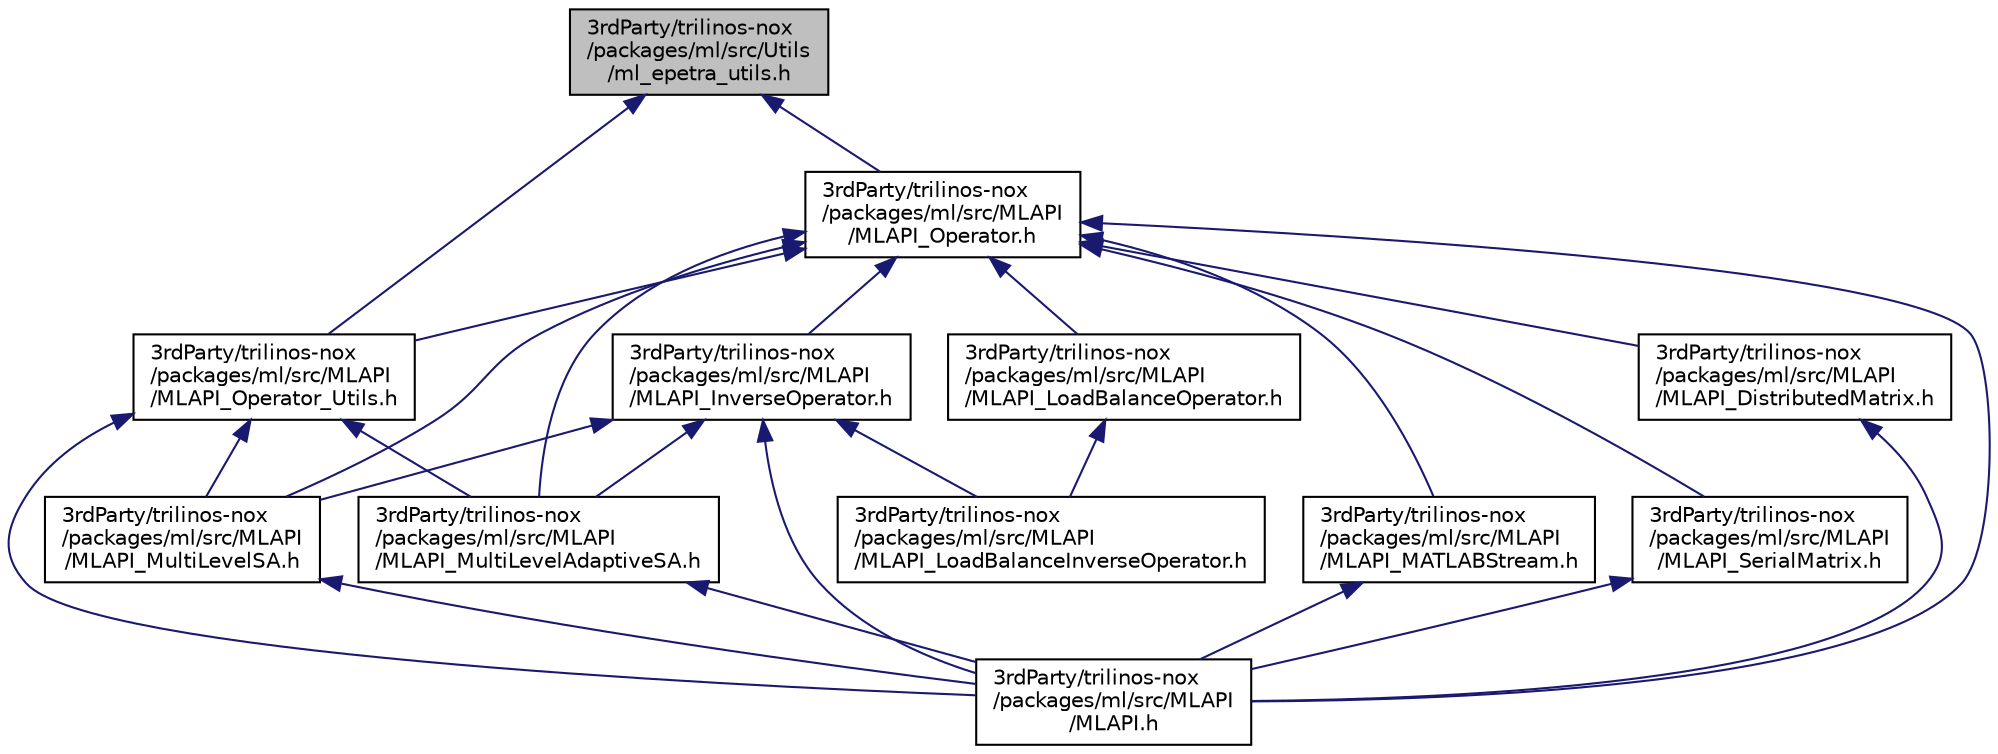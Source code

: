 digraph "3rdParty/trilinos-nox/packages/ml/src/Utils/ml_epetra_utils.h"
{
  edge [fontname="Helvetica",fontsize="10",labelfontname="Helvetica",labelfontsize="10"];
  node [fontname="Helvetica",fontsize="10",shape=record];
  Node60 [label="3rdParty/trilinos-nox\l/packages/ml/src/Utils\l/ml_epetra_utils.h",height=0.2,width=0.4,color="black", fillcolor="grey75", style="filled", fontcolor="black"];
  Node60 -> Node61 [dir="back",color="midnightblue",fontsize="10",style="solid",fontname="Helvetica"];
  Node61 [label="3rdParty/trilinos-nox\l/packages/ml/src/MLAPI\l/MLAPI_Operator.h",height=0.2,width=0.4,color="black", fillcolor="white", style="filled",URL="$da/d2e/_m_l_a_p_i___operator_8h.html",tooltip="Basic class to define operators within MLAPI. "];
  Node61 -> Node62 [dir="back",color="midnightblue",fontsize="10",style="solid",fontname="Helvetica"];
  Node62 [label="3rdParty/trilinos-nox\l/packages/ml/src/MLAPI\l/MLAPI.h",height=0.2,width=0.4,color="black", fillcolor="white", style="filled",URL="$d2/d11/_m_l_a_p_i_8h.html"];
  Node61 -> Node63 [dir="back",color="midnightblue",fontsize="10",style="solid",fontname="Helvetica"];
  Node63 [label="3rdParty/trilinos-nox\l/packages/ml/src/MLAPI\l/MLAPI_Operator_Utils.h",height=0.2,width=0.4,color="black", fillcolor="white", style="filled",URL="$d0/de3/_m_l_a_p_i___operator___utils_8h.html",tooltip="Suite of utilities for MLAPI::Operator objects. "];
  Node63 -> Node62 [dir="back",color="midnightblue",fontsize="10",style="solid",fontname="Helvetica"];
  Node63 -> Node64 [dir="back",color="midnightblue",fontsize="10",style="solid",fontname="Helvetica"];
  Node64 [label="3rdParty/trilinos-nox\l/packages/ml/src/MLAPI\l/MLAPI_MultiLevelSA.h",height=0.2,width=0.4,color="black", fillcolor="white", style="filled",URL="$d5/d66/_m_l_a_p_i___multi_level_s_a_8h.html",tooltip="Standard smoothed aggregation multilevel preconditioner. "];
  Node64 -> Node62 [dir="back",color="midnightblue",fontsize="10",style="solid",fontname="Helvetica"];
  Node63 -> Node65 [dir="back",color="midnightblue",fontsize="10",style="solid",fontname="Helvetica"];
  Node65 [label="3rdParty/trilinos-nox\l/packages/ml/src/MLAPI\l/MLAPI_MultiLevelAdaptiveSA.h",height=0.2,width=0.4,color="black", fillcolor="white", style="filled",URL="$d8/d34/_m_l_a_p_i___multi_level_adaptive_s_a_8h.html",tooltip="Adaptive smoothed aggregation preconditioner. "];
  Node65 -> Node62 [dir="back",color="midnightblue",fontsize="10",style="solid",fontname="Helvetica"];
  Node61 -> Node66 [dir="back",color="midnightblue",fontsize="10",style="solid",fontname="Helvetica"];
  Node66 [label="3rdParty/trilinos-nox\l/packages/ml/src/MLAPI\l/MLAPI_InverseOperator.h",height=0.2,width=0.4,color="black", fillcolor="white", style="filled",URL="$da/d94/_m_l_a_p_i___inverse_operator_8h.html",tooltip="Base class for smoothers and coarse solvers. "];
  Node66 -> Node62 [dir="back",color="midnightblue",fontsize="10",style="solid",fontname="Helvetica"];
  Node66 -> Node64 [dir="back",color="midnightblue",fontsize="10",style="solid",fontname="Helvetica"];
  Node66 -> Node65 [dir="back",color="midnightblue",fontsize="10",style="solid",fontname="Helvetica"];
  Node66 -> Node67 [dir="back",color="midnightblue",fontsize="10",style="solid",fontname="Helvetica"];
  Node67 [label="3rdParty/trilinos-nox\l/packages/ml/src/MLAPI\l/MLAPI_LoadBalanceInverseOperator.h",height=0.2,width=0.4,color="black", fillcolor="white", style="filled",URL="$d4/dc7/_m_l_a_p_i___load_balance_inverse_operator_8h.html",tooltip="wraps an MLAPI inverseoperator with zero rows on some processors. "];
  Node61 -> Node64 [dir="back",color="midnightblue",fontsize="10",style="solid",fontname="Helvetica"];
  Node61 -> Node65 [dir="back",color="midnightblue",fontsize="10",style="solid",fontname="Helvetica"];
  Node61 -> Node68 [dir="back",color="midnightblue",fontsize="10",style="solid",fontname="Helvetica"];
  Node68 [label="3rdParty/trilinos-nox\l/packages/ml/src/MLAPI\l/MLAPI_MATLABStream.h",height=0.2,width=0.4,color="black", fillcolor="white", style="filled",URL="$d5/d85/_m_l_a_p_i___m_a_t_l_a_b_stream_8h.html",tooltip="Basic stream to save in a MATLAB-compatible file MLAPI objects. "];
  Node68 -> Node62 [dir="back",color="midnightblue",fontsize="10",style="solid",fontname="Helvetica"];
  Node61 -> Node69 [dir="back",color="midnightblue",fontsize="10",style="solid",fontname="Helvetica"];
  Node69 [label="3rdParty/trilinos-nox\l/packages/ml/src/MLAPI\l/MLAPI_SerialMatrix.h",height=0.2,width=0.4,color="black", fillcolor="white", style="filled",URL="$de/da1/_m_l_a_p_i___serial_matrix_8h.html",tooltip="MATLAB-like serial matrix. "];
  Node69 -> Node62 [dir="back",color="midnightblue",fontsize="10",style="solid",fontname="Helvetica"];
  Node61 -> Node70 [dir="back",color="midnightblue",fontsize="10",style="solid",fontname="Helvetica"];
  Node70 [label="3rdParty/trilinos-nox\l/packages/ml/src/MLAPI\l/MLAPI_DistributedMatrix.h",height=0.2,width=0.4,color="black", fillcolor="white", style="filled",URL="$d7/d2a/_m_l_a_p_i___distributed_matrix_8h.html",tooltip="MLAPI wrapper for Epetra_FECrsMatrix, which allows MATLAB-like syntax. "];
  Node70 -> Node62 [dir="back",color="midnightblue",fontsize="10",style="solid",fontname="Helvetica"];
  Node61 -> Node71 [dir="back",color="midnightblue",fontsize="10",style="solid",fontname="Helvetica"];
  Node71 [label="3rdParty/trilinos-nox\l/packages/ml/src/MLAPI\l/MLAPI_LoadBalanceOperator.h",height=0.2,width=0.4,color="black", fillcolor="white", style="filled",URL="$dc/d07/_m_l_a_p_i___load_balance_operator_8h.html",tooltip="wraps an MLAPI operator with zero rows on some processors. "];
  Node71 -> Node67 [dir="back",color="midnightblue",fontsize="10",style="solid",fontname="Helvetica"];
  Node60 -> Node63 [dir="back",color="midnightblue",fontsize="10",style="solid",fontname="Helvetica"];
}
